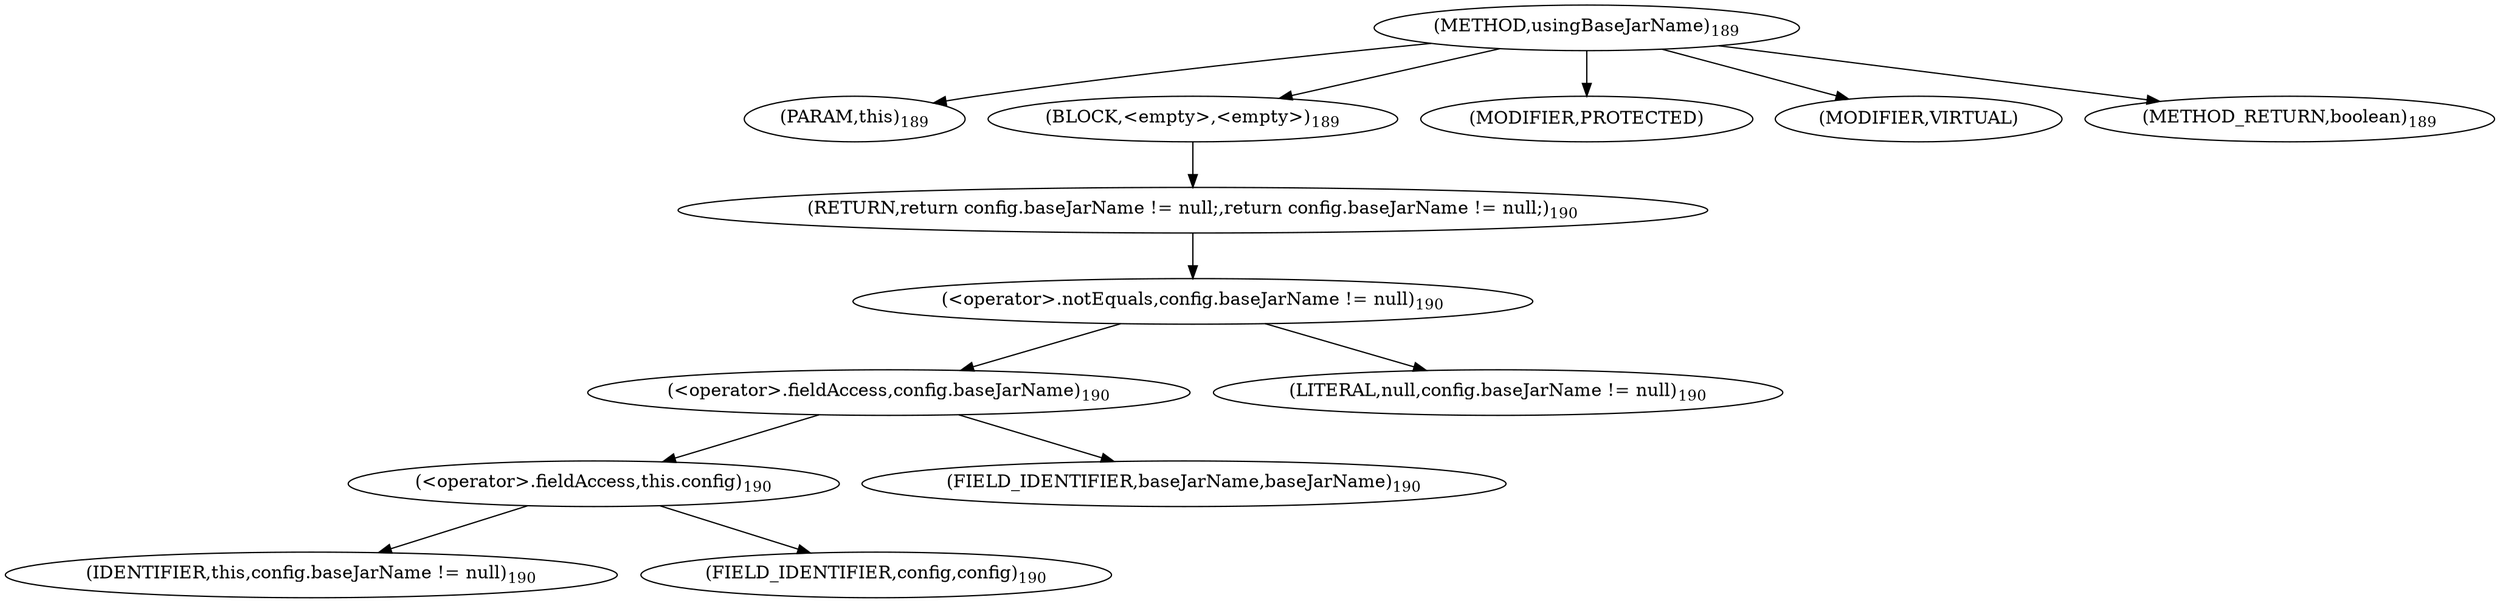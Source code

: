 digraph "usingBaseJarName" {  
"246" [label = <(METHOD,usingBaseJarName)<SUB>189</SUB>> ]
"247" [label = <(PARAM,this)<SUB>189</SUB>> ]
"248" [label = <(BLOCK,&lt;empty&gt;,&lt;empty&gt;)<SUB>189</SUB>> ]
"249" [label = <(RETURN,return config.baseJarName != null;,return config.baseJarName != null;)<SUB>190</SUB>> ]
"250" [label = <(&lt;operator&gt;.notEquals,config.baseJarName != null)<SUB>190</SUB>> ]
"251" [label = <(&lt;operator&gt;.fieldAccess,config.baseJarName)<SUB>190</SUB>> ]
"252" [label = <(&lt;operator&gt;.fieldAccess,this.config)<SUB>190</SUB>> ]
"253" [label = <(IDENTIFIER,this,config.baseJarName != null)<SUB>190</SUB>> ]
"254" [label = <(FIELD_IDENTIFIER,config,config)<SUB>190</SUB>> ]
"255" [label = <(FIELD_IDENTIFIER,baseJarName,baseJarName)<SUB>190</SUB>> ]
"256" [label = <(LITERAL,null,config.baseJarName != null)<SUB>190</SUB>> ]
"257" [label = <(MODIFIER,PROTECTED)> ]
"258" [label = <(MODIFIER,VIRTUAL)> ]
"259" [label = <(METHOD_RETURN,boolean)<SUB>189</SUB>> ]
  "246" -> "247" 
  "246" -> "248" 
  "246" -> "257" 
  "246" -> "258" 
  "246" -> "259" 
  "248" -> "249" 
  "249" -> "250" 
  "250" -> "251" 
  "250" -> "256" 
  "251" -> "252" 
  "251" -> "255" 
  "252" -> "253" 
  "252" -> "254" 
}
